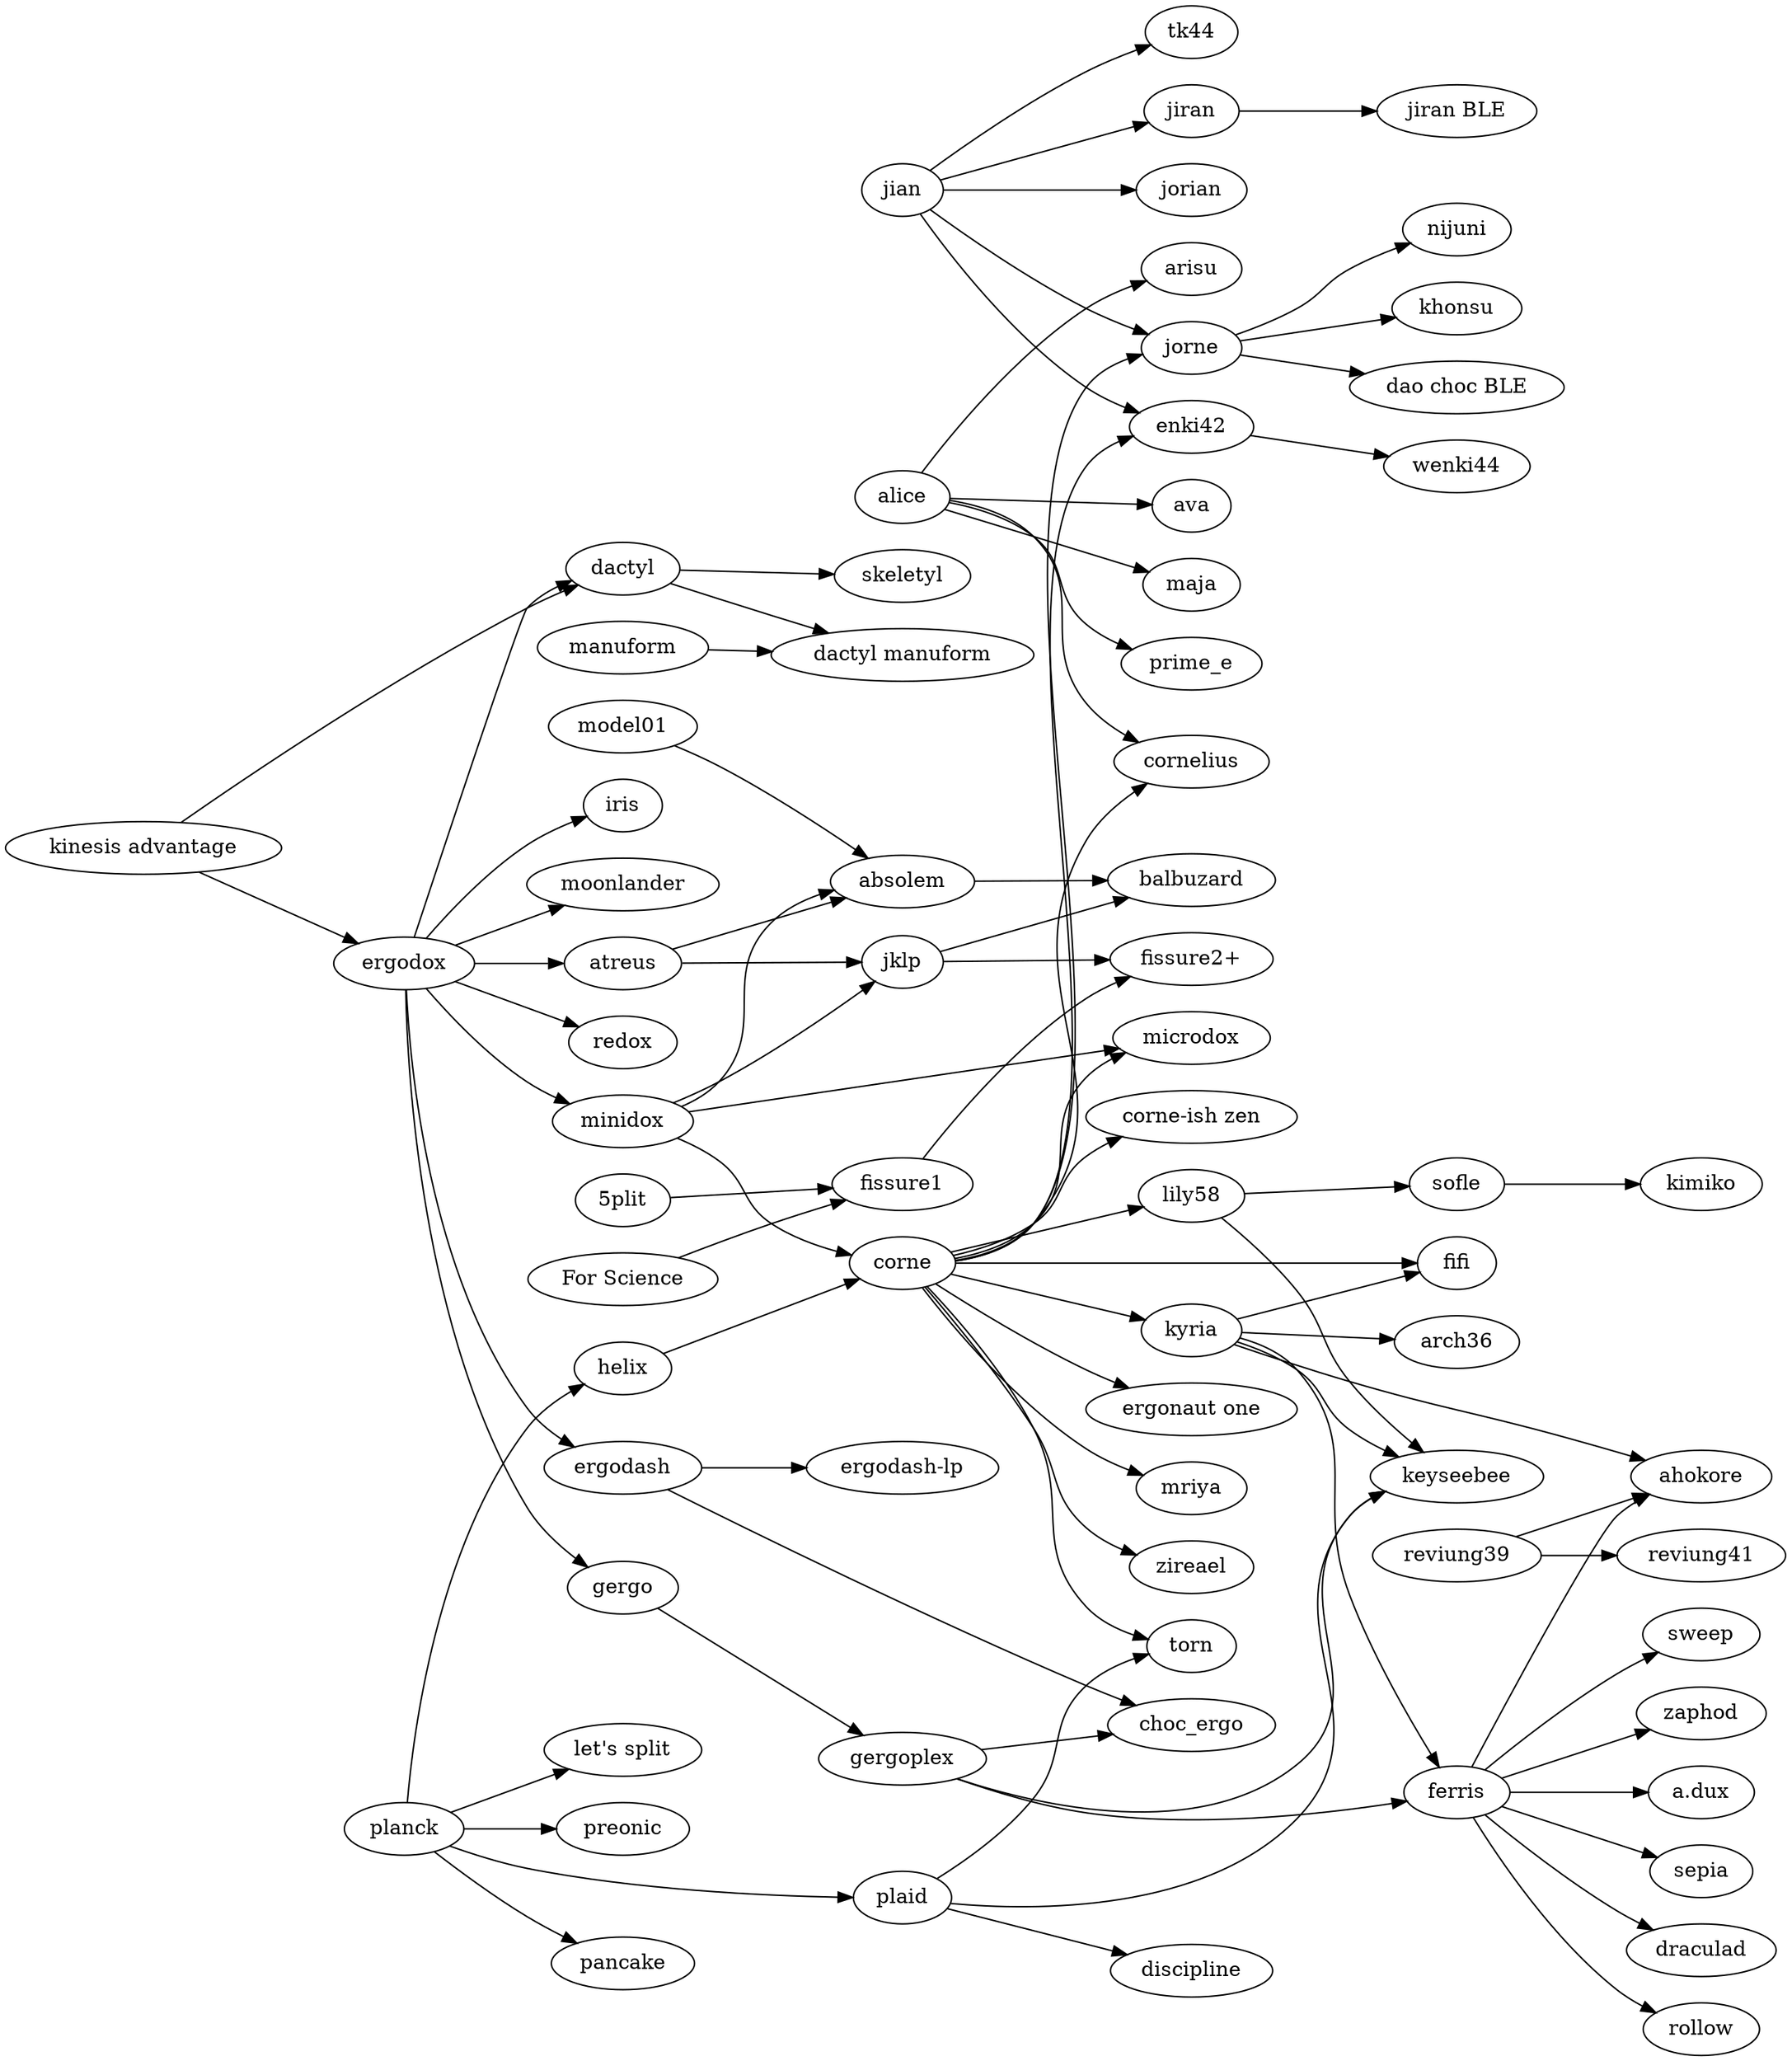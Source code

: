 digraph {
  rankdir=LR;

  subgraph splits {
    helix -> corne;
    enki42->wenki44;
    jiran->"jiran BLE";

    jian -> {
      jorian;
      jorne;
      jiran;
      enki42;
      tk44;
    }

    jorne -> {
      nijuni;
      khonsu;
      "dao choc BLE";
    }

    corne -> {
      "corne-ish zen";
      cornelius;
      fifi;
      kyria;
      lily58;
      microdox;
      torn;
      jorne;
      "ergonaut one";
      mriya;
      zireael;
      enki42;
    };

    lily58 -> {
      keyseebee;
      sofle;
    };

    kyria -> {
        ahokore;
        arch36;
        ferris;
        fifi;
        keyseebee;
    };

    "kinesis advantage" -> {
      ergodox;
      dactyl;
    };

    ergodox -> {
      atreus;
      dactyl;
      ergodash;
      gergo;
      iris;
      minidox;
      moonlander;
      redox;
    };

    ergodash -> {
      "ergodash-lp";
      choc_ergo;
    };

    gergo -> gergoplex;
    gergoplex -> {
      choc_ergo;
      ferris;
      keyseebee;
    };

    ferris -> {
      ahokore;
      sepia;
      draculad;
      rollow;
      sweep;
      zaphod;
      "a.dux";
    };

    manuform -> "dactyl manuform";

    minidox -> {
      absolem;
      corne;
      microdox;
      jklp;
    };

    model01 -> {
      absolem;
    };

    sofle -> kimiko;

    "5plit" -> "fissure1";
    "For Science" -> "fissure1";
    fissure1 -> "fissure2+";
    jklp -> "fissure2+";
  }

  subgraph unibody {
    atreus -> {
      absolem;
      jklp;
    };
    jklp -> balbuzard;
    absolem -> balbuzard;
    reviung39 -> {
      ahokore;
      reviung41;
    };
  };

  subgraph ortholinear {
    plaid -> {
      discipline;
      keyseebee;
      torn;
    };
    planck -> {
      helix;
      "let's split";
      plaid;
      preonic;
      pancake;
    };
  }

  subgraph {
    dactyl -> {
      "dactyl manuform";
      skeletyl;
    }
  }

  subgraph alicefamily {
    alice -> {
      arisu;
      ava;
      cornelius;
      maja;
      prime_e;
    }
  }
}
